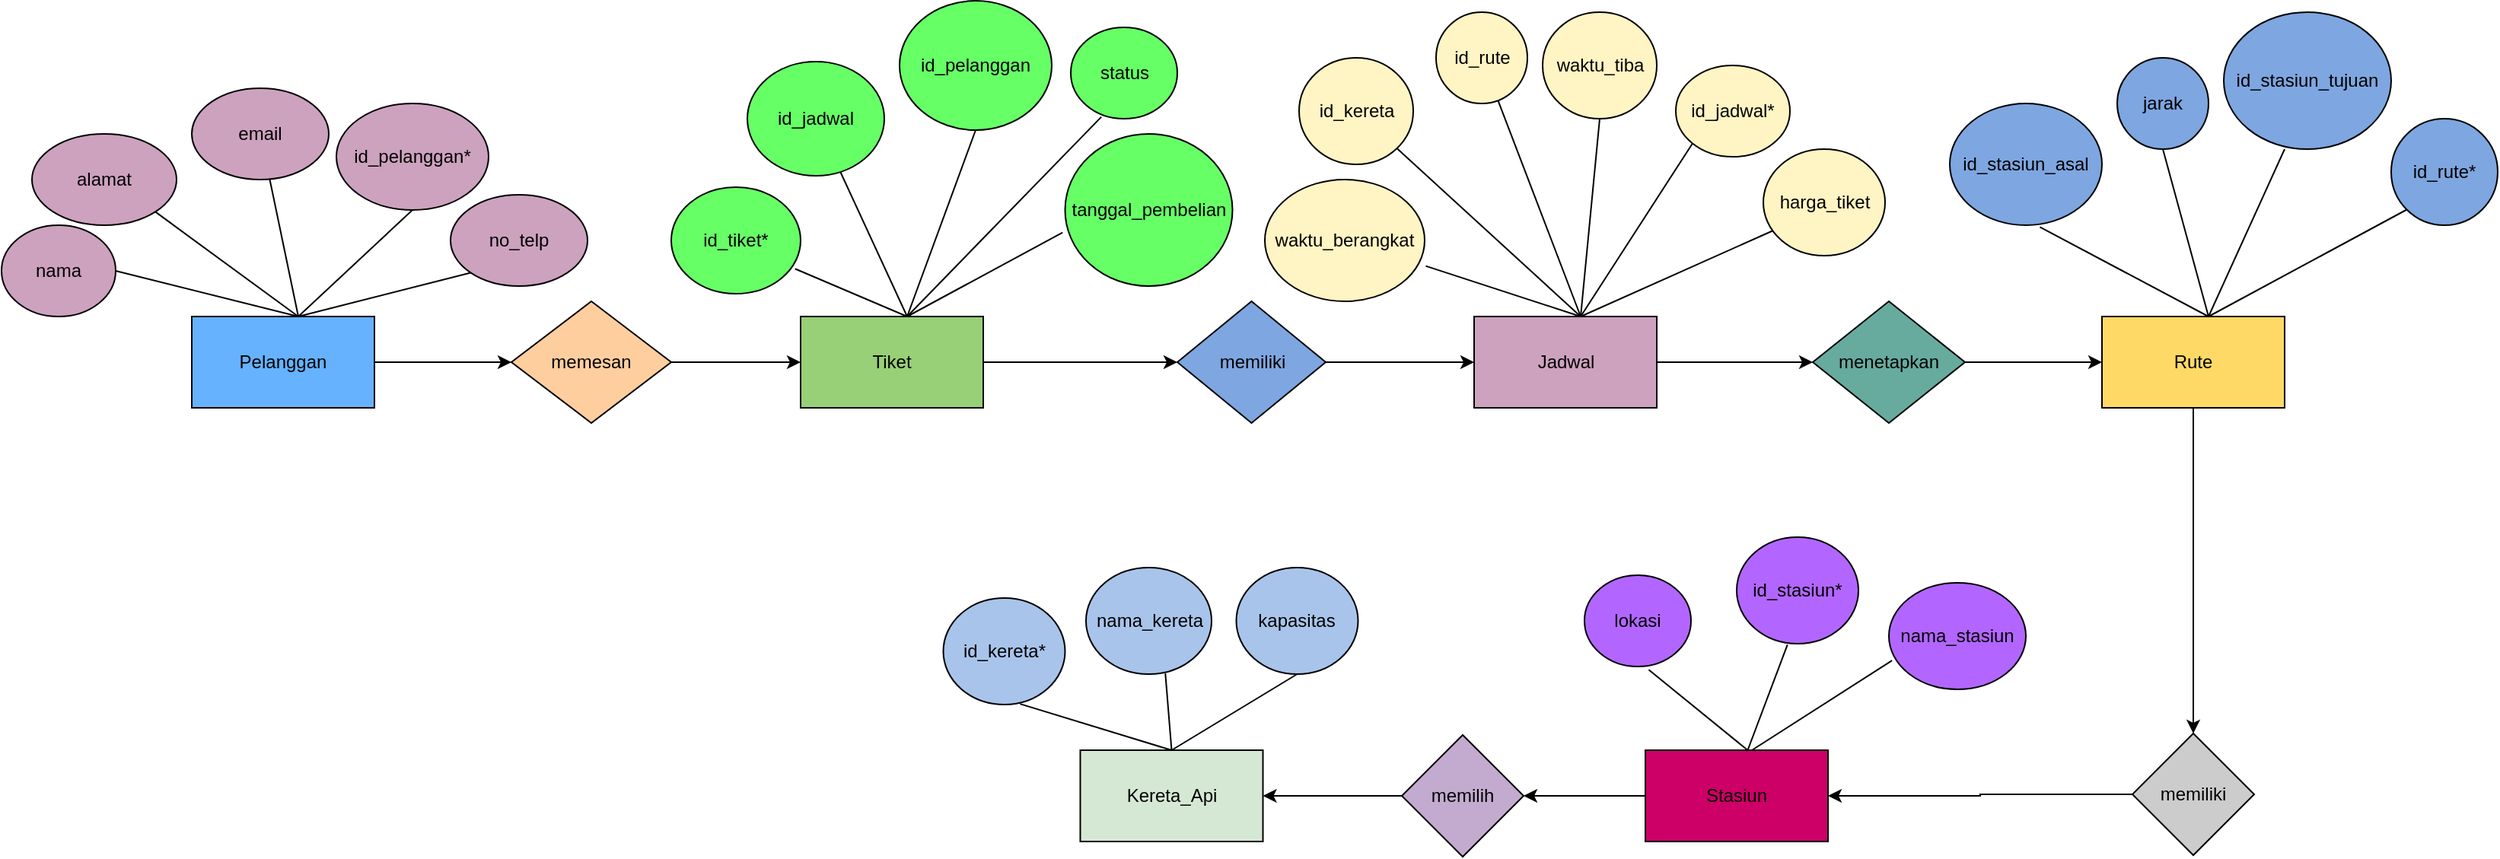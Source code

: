 <mxfile version="20.8.16" type="device" pages="2"><diagram name="Page-1" id="Em9XWBupBG6Fj6FxbkA8"><mxGraphModel dx="2693" dy="947" grid="1" gridSize="10" guides="1" tooltips="1" connect="1" arrows="1" fold="1" page="1" pageScale="1" pageWidth="850" pageHeight="1100" math="0" shadow="0"><root><mxCell id="0"/><mxCell id="1" parent="0"/><mxCell id="qmtzCIju7wcst27CnT1n-9" style="edgeStyle=orthogonalEdgeStyle;rounded=0;orthogonalLoop=1;jettySize=auto;html=1;entryX=0;entryY=0.5;entryDx=0;entryDy=0;" edge="1" parent="1" source="tN85G0wZcAo3pQ05LuVa-1" target="qmtzCIju7wcst27CnT1n-7"><mxGeometry relative="1" as="geometry"/></mxCell><mxCell id="tN85G0wZcAo3pQ05LuVa-1" value="Pelanggan" style="rounded=0;whiteSpace=wrap;html=1;fillColor=#66B2FF;" vertex="1" parent="1"><mxGeometry x="-655" y="255" width="120" height="60" as="geometry"/></mxCell><mxCell id="qmtzCIju7wcst27CnT1n-17" value="" style="edgeStyle=orthogonalEdgeStyle;rounded=0;orthogonalLoop=1;jettySize=auto;html=1;" edge="1" parent="1" source="tN85G0wZcAo3pQ05LuVa-2" target="qmtzCIju7wcst27CnT1n-8"><mxGeometry relative="1" as="geometry"/></mxCell><mxCell id="tN85G0wZcAo3pQ05LuVa-2" value="Stasiun" style="whiteSpace=wrap;html=1;fillColor=#CC0066;" vertex="1" parent="1"><mxGeometry x="300" y="540" width="120" height="60" as="geometry"/></mxCell><mxCell id="tN85G0wZcAo3pQ05LuVa-3" value="Kereta_Api" style="whiteSpace=wrap;html=1;fillColor=#D5E8D4;" vertex="1" parent="1"><mxGeometry x="-71.25" y="540" width="120" height="60" as="geometry"/></mxCell><mxCell id="qmtzCIju7wcst27CnT1n-15" style="edgeStyle=orthogonalEdgeStyle;rounded=0;orthogonalLoop=1;jettySize=auto;html=1;entryX=0.5;entryY=0;entryDx=0;entryDy=0;" edge="1" parent="1" source="tN85G0wZcAo3pQ05LuVa-5" target="qmtzCIju7wcst27CnT1n-6"><mxGeometry relative="1" as="geometry"/></mxCell><mxCell id="tN85G0wZcAo3pQ05LuVa-5" value="Rute" style="whiteSpace=wrap;html=1;fillColor=#FFD966;" vertex="1" parent="1"><mxGeometry x="600" y="255" width="120" height="60" as="geometry"/></mxCell><mxCell id="qmtzCIju7wcst27CnT1n-13" style="edgeStyle=orthogonalEdgeStyle;rounded=0;orthogonalLoop=1;jettySize=auto;html=1;entryX=0;entryY=0.5;entryDx=0;entryDy=0;" edge="1" parent="1" source="tN85G0wZcAo3pQ05LuVa-6" target="qmtzCIju7wcst27CnT1n-5"><mxGeometry relative="1" as="geometry"/></mxCell><mxCell id="tN85G0wZcAo3pQ05LuVa-6" value="Jadwal" style="whiteSpace=wrap;html=1;fillColor=#CDA2BE;" vertex="1" parent="1"><mxGeometry x="187.5" y="255" width="120" height="60" as="geometry"/></mxCell><mxCell id="qmtzCIju7wcst27CnT1n-11" style="edgeStyle=orthogonalEdgeStyle;rounded=0;orthogonalLoop=1;jettySize=auto;html=1;entryX=0;entryY=0.5;entryDx=0;entryDy=0;" edge="1" parent="1" source="tN85G0wZcAo3pQ05LuVa-7" target="qmtzCIju7wcst27CnT1n-4"><mxGeometry relative="1" as="geometry"/></mxCell><mxCell id="tN85G0wZcAo3pQ05LuVa-7" value="Tiket" style="whiteSpace=wrap;html=1;fillColor=#97D077;" vertex="1" parent="1"><mxGeometry x="-255" y="255" width="120" height="60" as="geometry"/></mxCell><mxCell id="tN85G0wZcAo3pQ05LuVa-13" value="id_pelanggan*" style="ellipse;whiteSpace=wrap;html=1;fillColor=#CDA2BE;" vertex="1" parent="1"><mxGeometry x="-560" y="115" width="100" height="70" as="geometry"/></mxCell><mxCell id="tN85G0wZcAo3pQ05LuVa-14" value="nama" style="ellipse;whiteSpace=wrap;html=1;fillColor=#CDA2BE;" vertex="1" parent="1"><mxGeometry x="-780" y="195" width="75" height="60" as="geometry"/></mxCell><mxCell id="tN85G0wZcAo3pQ05LuVa-15" value="alamat" style="ellipse;whiteSpace=wrap;html=1;fillColor=#CDA2BE;" vertex="1" parent="1"><mxGeometry x="-760" y="135" width="95" height="60" as="geometry"/></mxCell><mxCell id="tN85G0wZcAo3pQ05LuVa-17" value="email" style="ellipse;whiteSpace=wrap;html=1;fillColor=#CDA2BE;" vertex="1" parent="1"><mxGeometry x="-655" y="105" width="90" height="60" as="geometry"/></mxCell><mxCell id="tN85G0wZcAo3pQ05LuVa-18" value="no_telp" style="ellipse;whiteSpace=wrap;html=1;fillColor=#CDA2BE;" vertex="1" parent="1"><mxGeometry x="-485" y="175" width="90" height="60" as="geometry"/></mxCell><mxCell id="tN85G0wZcAo3pQ05LuVa-19" value="" style="endArrow=none;html=1;rounded=0;entryX=0.5;entryY=1;entryDx=0;entryDy=0;" edge="1" parent="1" target="tN85G0wZcAo3pQ05LuVa-13"><mxGeometry width="50" height="50" relative="1" as="geometry"><mxPoint x="-585" y="255" as="sourcePoint"/><mxPoint x="-535" y="205" as="targetPoint"/></mxGeometry></mxCell><mxCell id="tN85G0wZcAo3pQ05LuVa-20" value="" style="endArrow=none;html=1;rounded=0;entryX=0;entryY=1;entryDx=0;entryDy=0;" edge="1" parent="1" target="tN85G0wZcAo3pQ05LuVa-18"><mxGeometry width="50" height="50" relative="1" as="geometry"><mxPoint x="-585" y="255" as="sourcePoint"/><mxPoint x="-535" y="205" as="targetPoint"/></mxGeometry></mxCell><mxCell id="tN85G0wZcAo3pQ05LuVa-21" value="" style="endArrow=none;html=1;rounded=0;" edge="1" parent="1" target="tN85G0wZcAo3pQ05LuVa-17"><mxGeometry width="50" height="50" relative="1" as="geometry"><mxPoint x="-585" y="255" as="sourcePoint"/><mxPoint x="-585" y="185" as="targetPoint"/></mxGeometry></mxCell><mxCell id="tN85G0wZcAo3pQ05LuVa-22" value="" style="endArrow=none;html=1;rounded=0;entryX=1;entryY=0.5;entryDx=0;entryDy=0;" edge="1" parent="1" target="tN85G0wZcAo3pQ05LuVa-14"><mxGeometry width="50" height="50" relative="1" as="geometry"><mxPoint x="-585" y="255" as="sourcePoint"/><mxPoint x="-655" y="235" as="targetPoint"/></mxGeometry></mxCell><mxCell id="tN85G0wZcAo3pQ05LuVa-23" value="" style="endArrow=none;html=1;rounded=0;entryX=1;entryY=1;entryDx=0;entryDy=0;" edge="1" parent="1" target="tN85G0wZcAo3pQ05LuVa-15"><mxGeometry width="50" height="50" relative="1" as="geometry"><mxPoint x="-585" y="255" as="sourcePoint"/><mxPoint x="-625" y="195" as="targetPoint"/></mxGeometry></mxCell><mxCell id="tN85G0wZcAo3pQ05LuVa-27" value="lokasi" style="ellipse;whiteSpace=wrap;html=1;fillColor=#B266FF;" vertex="1" parent="1"><mxGeometry x="260" y="425" width="70" height="60" as="geometry"/></mxCell><mxCell id="tN85G0wZcAo3pQ05LuVa-28" value="nama_stasiun" style="ellipse;whiteSpace=wrap;html=1;fillColor=#B266FF;" vertex="1" parent="1"><mxGeometry x="460" y="430" width="90" height="70" as="geometry"/></mxCell><mxCell id="tN85G0wZcAo3pQ05LuVa-29" value="id_stasiun*" style="ellipse;whiteSpace=wrap;html=1;fillColor=#B266FF;" vertex="1" parent="1"><mxGeometry x="360" y="400" width="80" height="70" as="geometry"/></mxCell><mxCell id="tN85G0wZcAo3pQ05LuVa-33" value="" style="endArrow=none;html=1;rounded=0;entryX=0.023;entryY=0.73;entryDx=0;entryDy=0;entryPerimeter=0;" edge="1" parent="1" target="tN85G0wZcAo3pQ05LuVa-28"><mxGeometry width="50" height="50" relative="1" as="geometry"><mxPoint x="370" y="540" as="sourcePoint"/><mxPoint x="420" y="490" as="targetPoint"/></mxGeometry></mxCell><mxCell id="tN85G0wZcAo3pQ05LuVa-34" value="" style="endArrow=none;html=1;rounded=0;entryX=0.603;entryY=1.035;entryDx=0;entryDy=0;entryPerimeter=0;" edge="1" parent="1" target="tN85G0wZcAo3pQ05LuVa-27"><mxGeometry width="50" height="50" relative="1" as="geometry"><mxPoint x="367.24" y="540" as="sourcePoint"/><mxPoint x="520" y="498.4" as="targetPoint"/></mxGeometry></mxCell><mxCell id="tN85G0wZcAo3pQ05LuVa-35" value="" style="endArrow=none;html=1;rounded=0;entryX=0.417;entryY=1.01;entryDx=0;entryDy=0;entryPerimeter=0;" edge="1" parent="1" target="tN85G0wZcAo3pQ05LuVa-29"><mxGeometry width="50" height="50" relative="1" as="geometry"><mxPoint x="367.24" y="540" as="sourcePoint"/><mxPoint x="520" y="498.4" as="targetPoint"/></mxGeometry></mxCell><mxCell id="tN85G0wZcAo3pQ05LuVa-37" value="id_kereta*" style="ellipse;whiteSpace=wrap;html=1;fillColor=#A9C4EB;" vertex="1" parent="1"><mxGeometry x="-161.25" y="440" width="80" height="70" as="geometry"/></mxCell><mxCell id="tN85G0wZcAo3pQ05LuVa-38" value="kapasitas" style="ellipse;whiteSpace=wrap;html=1;fillColor=#A9C4EB;" vertex="1" parent="1"><mxGeometry x="31.25" y="420" width="80" height="70" as="geometry"/></mxCell><mxCell id="tN85G0wZcAo3pQ05LuVa-39" value="nama_kereta" style="ellipse;whiteSpace=wrap;html=1;fillColor=#A9C4EB;" vertex="1" parent="1"><mxGeometry x="-67.5" y="420" width="82.5" height="70" as="geometry"/></mxCell><mxCell id="tN85G0wZcAo3pQ05LuVa-40" value="" style="endArrow=none;html=1;rounded=0;entryX=0.5;entryY=1;entryDx=0;entryDy=0;" edge="1" parent="1" target="tN85G0wZcAo3pQ05LuVa-38"><mxGeometry width="50" height="50" relative="1" as="geometry"><mxPoint x="-11.25" y="540" as="sourcePoint"/><mxPoint x="33.75" y="490" as="targetPoint"/></mxGeometry></mxCell><mxCell id="tN85G0wZcAo3pQ05LuVa-41" value="" style="endArrow=none;html=1;rounded=0;entryX=0.632;entryY=0.994;entryDx=0;entryDy=0;entryPerimeter=0;" edge="1" parent="1" target="tN85G0wZcAo3pQ05LuVa-39"><mxGeometry width="50" height="50" relative="1" as="geometry"><mxPoint x="-11.25" y="540" as="sourcePoint"/><mxPoint x="84.35" y="492.8" as="targetPoint"/></mxGeometry></mxCell><mxCell id="tN85G0wZcAo3pQ05LuVa-42" value="" style="endArrow=none;html=1;rounded=0;entryX=0.63;entryY=0.994;entryDx=0;entryDy=0;entryPerimeter=0;exitX=0.5;exitY=0;exitDx=0;exitDy=0;" edge="1" parent="1" source="tN85G0wZcAo3pQ05LuVa-3" target="tN85G0wZcAo3pQ05LuVa-37"><mxGeometry width="50" height="50" relative="1" as="geometry"><mxPoint x="3.75" y="560" as="sourcePoint"/><mxPoint x="94.35" y="502.8" as="targetPoint"/></mxGeometry></mxCell><mxCell id="tN85G0wZcAo3pQ05LuVa-44" value="jarak" style="ellipse;whiteSpace=wrap;html=1;fillColor=#7EA6E0;" vertex="1" parent="1"><mxGeometry x="610" y="85" width="60" height="60" as="geometry"/></mxCell><mxCell id="tN85G0wZcAo3pQ05LuVa-45" value="id_stasiun_tujuan" style="ellipse;whiteSpace=wrap;html=1;fillColor=#7EA6E0;" vertex="1" parent="1"><mxGeometry x="680" y="55" width="110" height="90" as="geometry"/></mxCell><mxCell id="tN85G0wZcAo3pQ05LuVa-46" value="id_stasiun_asal" style="ellipse;whiteSpace=wrap;html=1;fillColor=#7EA6E0;" vertex="1" parent="1"><mxGeometry x="500" y="115" width="100" height="80" as="geometry"/></mxCell><mxCell id="tN85G0wZcAo3pQ05LuVa-47" value="id_rute*" style="ellipse;whiteSpace=wrap;html=1;fillColor=#7EA6E0;" vertex="1" parent="1"><mxGeometry x="790" y="125" width="70" height="70" as="geometry"/></mxCell><mxCell id="tN85G0wZcAo3pQ05LuVa-48" value="" style="endArrow=none;html=1;rounded=0;entryX=0;entryY=1;entryDx=0;entryDy=0;" edge="1" parent="1" target="tN85G0wZcAo3pQ05LuVa-47"><mxGeometry width="50" height="50" relative="1" as="geometry"><mxPoint x="670" y="255" as="sourcePoint"/><mxPoint x="720" y="205" as="targetPoint"/></mxGeometry></mxCell><mxCell id="tN85G0wZcAo3pQ05LuVa-49" value="" style="endArrow=none;html=1;rounded=0;entryX=0.592;entryY=1.015;entryDx=0;entryDy=0;entryPerimeter=0;" edge="1" parent="1" target="tN85G0wZcAo3pQ05LuVa-46"><mxGeometry width="50" height="50" relative="1" as="geometry"><mxPoint x="670" y="255" as="sourcePoint"/><mxPoint x="510" y="225" as="targetPoint"/></mxGeometry></mxCell><mxCell id="tN85G0wZcAo3pQ05LuVa-50" value="" style="endArrow=none;html=1;rounded=0;entryX=0.5;entryY=1;entryDx=0;entryDy=0;" edge="1" parent="1" target="tN85G0wZcAo3pQ05LuVa-44"><mxGeometry width="50" height="50" relative="1" as="geometry"><mxPoint x="670" y="255" as="sourcePoint"/><mxPoint x="720" y="205" as="targetPoint"/></mxGeometry></mxCell><mxCell id="tN85G0wZcAo3pQ05LuVa-51" value="" style="endArrow=none;html=1;rounded=0;" edge="1" parent="1"><mxGeometry width="50" height="50" relative="1" as="geometry"><mxPoint x="670" y="255" as="sourcePoint"/><mxPoint x="720" y="145" as="targetPoint"/></mxGeometry></mxCell><mxCell id="tN85G0wZcAo3pQ05LuVa-52" value="waktu_tiba" style="ellipse;whiteSpace=wrap;html=1;fillColor=#FFF4C3;" vertex="1" parent="1"><mxGeometry x="232.5" y="55" width="75" height="70" as="geometry"/></mxCell><mxCell id="tN85G0wZcAo3pQ05LuVa-53" value="waktu_berangkat" style="ellipse;whiteSpace=wrap;html=1;fillColor=#FFF4C3;" vertex="1" parent="1"><mxGeometry x="50" y="165" width="105" height="80" as="geometry"/></mxCell><mxCell id="tN85G0wZcAo3pQ05LuVa-54" value="id_rute" style="ellipse;whiteSpace=wrap;html=1;fillColor=#FFF4C3;" vertex="1" parent="1"><mxGeometry x="162.5" y="55" width="60" height="60" as="geometry"/></mxCell><mxCell id="tN85G0wZcAo3pQ05LuVa-55" value="id_jadwal*" style="ellipse;whiteSpace=wrap;html=1;fillColor=#FFF4C3;" vertex="1" parent="1"><mxGeometry x="320" y="90" width="75" height="60" as="geometry"/></mxCell><mxCell id="tN85G0wZcAo3pQ05LuVa-56" value="id_kereta" style="ellipse;whiteSpace=wrap;html=1;fillColor=#FFF4C3;" vertex="1" parent="1"><mxGeometry x="72.5" y="85" width="75" height="70" as="geometry"/></mxCell><mxCell id="tN85G0wZcAo3pQ05LuVa-57" value="harga_tiket" style="ellipse;whiteSpace=wrap;html=1;fillColor=#FFF4C3;" vertex="1" parent="1"><mxGeometry x="377.5" y="145" width="80" height="70" as="geometry"/></mxCell><mxCell id="tN85G0wZcAo3pQ05LuVa-58" value="" style="endArrow=none;html=1;rounded=0;" edge="1" parent="1" target="tN85G0wZcAo3pQ05LuVa-54"><mxGeometry width="50" height="50" relative="1" as="geometry"><mxPoint x="257.5" y="255" as="sourcePoint"/><mxPoint x="307.5" y="205" as="targetPoint"/></mxGeometry></mxCell><mxCell id="tN85G0wZcAo3pQ05LuVa-59" value="" style="endArrow=none;html=1;rounded=0;entryX=0.5;entryY=1;entryDx=0;entryDy=0;" edge="1" parent="1" target="tN85G0wZcAo3pQ05LuVa-52"><mxGeometry width="50" height="50" relative="1" as="geometry"><mxPoint x="257.5" y="255" as="sourcePoint"/><mxPoint x="307.5" y="205" as="targetPoint"/></mxGeometry></mxCell><mxCell id="tN85G0wZcAo3pQ05LuVa-60" value="" style="endArrow=none;html=1;rounded=0;entryX=0;entryY=1;entryDx=0;entryDy=0;" edge="1" parent="1" target="tN85G0wZcAo3pQ05LuVa-55"><mxGeometry width="50" height="50" relative="1" as="geometry"><mxPoint x="257.5" y="255" as="sourcePoint"/><mxPoint x="307.5" y="205" as="targetPoint"/></mxGeometry></mxCell><mxCell id="tN85G0wZcAo3pQ05LuVa-61" value="" style="endArrow=none;html=1;rounded=0;entryX=0.078;entryY=0.766;entryDx=0;entryDy=0;entryPerimeter=0;" edge="1" parent="1" target="tN85G0wZcAo3pQ05LuVa-57"><mxGeometry width="50" height="50" relative="1" as="geometry"><mxPoint x="257.5" y="255" as="sourcePoint"/><mxPoint x="307.5" y="205" as="targetPoint"/></mxGeometry></mxCell><mxCell id="tN85G0wZcAo3pQ05LuVa-62" value="" style="endArrow=none;html=1;rounded=0;" edge="1" parent="1" target="tN85G0wZcAo3pQ05LuVa-56"><mxGeometry width="50" height="50" relative="1" as="geometry"><mxPoint x="257.5" y="255" as="sourcePoint"/><mxPoint x="242.5" y="205" as="targetPoint"/></mxGeometry></mxCell><mxCell id="tN85G0wZcAo3pQ05LuVa-63" value="" style="endArrow=none;html=1;rounded=0;entryX=1.007;entryY=0.71;entryDx=0;entryDy=0;entryPerimeter=0;" edge="1" parent="1" target="tN85G0wZcAo3pQ05LuVa-53"><mxGeometry width="50" height="50" relative="1" as="geometry"><mxPoint x="257.5" y="255" as="sourcePoint"/><mxPoint x="307.5" y="205" as="targetPoint"/></mxGeometry></mxCell><mxCell id="tN85G0wZcAo3pQ05LuVa-65" value="status" style="ellipse;whiteSpace=wrap;html=1;fillColor=#66FF66;" vertex="1" parent="1"><mxGeometry x="-77.5" y="65" width="70" height="60" as="geometry"/></mxCell><mxCell id="tN85G0wZcAo3pQ05LuVa-66" value="id_tiket*" style="ellipse;whiteSpace=wrap;html=1;fillColor=#66FF66;" vertex="1" parent="1"><mxGeometry x="-340" y="170" width="85" height="70" as="geometry"/></mxCell><mxCell id="tN85G0wZcAo3pQ05LuVa-67" value="id_pelanggan" style="ellipse;whiteSpace=wrap;html=1;fillColor=#66FF66;" vertex="1" parent="1"><mxGeometry x="-190" y="47.5" width="100" height="85" as="geometry"/></mxCell><mxCell id="tN85G0wZcAo3pQ05LuVa-71" value="id_jadwal" style="ellipse;whiteSpace=wrap;html=1;fillColor=#66FF66;" vertex="1" parent="1"><mxGeometry x="-290" y="87.5" width="90" height="75" as="geometry"/></mxCell><mxCell id="tN85G0wZcAo3pQ05LuVa-72" value="tanggal_pembelian" style="ellipse;whiteSpace=wrap;html=1;fillColor=#66FF66;" vertex="1" parent="1"><mxGeometry x="-81.25" y="135" width="110" height="100" as="geometry"/></mxCell><mxCell id="tN85G0wZcAo3pQ05LuVa-73" value="" style="endArrow=none;html=1;rounded=0;entryX=-0.015;entryY=0.648;entryDx=0;entryDy=0;entryPerimeter=0;" edge="1" parent="1" target="tN85G0wZcAo3pQ05LuVa-72"><mxGeometry width="50" height="50" relative="1" as="geometry"><mxPoint x="-185" y="255" as="sourcePoint"/><mxPoint x="-135" y="205" as="targetPoint"/></mxGeometry></mxCell><mxCell id="tN85G0wZcAo3pQ05LuVa-74" value="" style="endArrow=none;html=1;rounded=0;entryX=0.287;entryY=0.98;entryDx=0;entryDy=0;entryPerimeter=0;" edge="1" parent="1" target="tN85G0wZcAo3pQ05LuVa-65"><mxGeometry width="50" height="50" relative="1" as="geometry"><mxPoint x="-185" y="255" as="sourcePoint"/><mxPoint x="-135" y="205" as="targetPoint"/></mxGeometry></mxCell><mxCell id="tN85G0wZcAo3pQ05LuVa-75" value="" style="endArrow=none;html=1;rounded=0;entryX=0.5;entryY=1;entryDx=0;entryDy=0;" edge="1" parent="1" target="tN85G0wZcAo3pQ05LuVa-67"><mxGeometry width="50" height="50" relative="1" as="geometry"><mxPoint x="-185" y="255" as="sourcePoint"/><mxPoint x="-135" y="205" as="targetPoint"/></mxGeometry></mxCell><mxCell id="tN85G0wZcAo3pQ05LuVa-76" value="" style="endArrow=none;html=1;rounded=0;entryX=0.957;entryY=0.766;entryDx=0;entryDy=0;entryPerimeter=0;" edge="1" parent="1" target="tN85G0wZcAo3pQ05LuVa-66"><mxGeometry width="50" height="50" relative="1" as="geometry"><mxPoint x="-185" y="255" as="sourcePoint"/><mxPoint x="-135" y="205" as="targetPoint"/></mxGeometry></mxCell><mxCell id="tN85G0wZcAo3pQ05LuVa-77" value="" style="endArrow=none;html=1;rounded=0;" edge="1" parent="1" target="tN85G0wZcAo3pQ05LuVa-71"><mxGeometry width="50" height="50" relative="1" as="geometry"><mxPoint x="-185" y="255" as="sourcePoint"/><mxPoint x="-135" y="205" as="targetPoint"/></mxGeometry></mxCell><mxCell id="qmtzCIju7wcst27CnT1n-12" style="edgeStyle=orthogonalEdgeStyle;rounded=0;orthogonalLoop=1;jettySize=auto;html=1;entryX=0;entryY=0.5;entryDx=0;entryDy=0;" edge="1" parent="1" source="qmtzCIju7wcst27CnT1n-4" target="tN85G0wZcAo3pQ05LuVa-6"><mxGeometry relative="1" as="geometry"/></mxCell><mxCell id="qmtzCIju7wcst27CnT1n-4" value="memiliki" style="rhombus;whiteSpace=wrap;html=1;fillColor=#7EA6E0;" vertex="1" parent="1"><mxGeometry x="-7.5" y="245" width="97.5" height="80" as="geometry"/></mxCell><mxCell id="qmtzCIju7wcst27CnT1n-14" style="edgeStyle=orthogonalEdgeStyle;rounded=0;orthogonalLoop=1;jettySize=auto;html=1;entryX=0;entryY=0.5;entryDx=0;entryDy=0;" edge="1" parent="1" source="qmtzCIju7wcst27CnT1n-5" target="tN85G0wZcAo3pQ05LuVa-5"><mxGeometry relative="1" as="geometry"/></mxCell><mxCell id="qmtzCIju7wcst27CnT1n-5" value="menetapkan" style="rhombus;whiteSpace=wrap;html=1;fillColor=#67AB9F;" vertex="1" parent="1"><mxGeometry x="410" y="245" width="100" height="80" as="geometry"/></mxCell><mxCell id="qmtzCIju7wcst27CnT1n-16" style="edgeStyle=orthogonalEdgeStyle;rounded=0;orthogonalLoop=1;jettySize=auto;html=1;entryX=1;entryY=0.5;entryDx=0;entryDy=0;" edge="1" parent="1" source="qmtzCIju7wcst27CnT1n-6" target="tN85G0wZcAo3pQ05LuVa-2"><mxGeometry relative="1" as="geometry"/></mxCell><mxCell id="qmtzCIju7wcst27CnT1n-6" value="memiliki" style="rhombus;whiteSpace=wrap;html=1;fillColor=#CCCCCC;" vertex="1" parent="1"><mxGeometry x="620" y="529" width="80" height="80" as="geometry"/></mxCell><mxCell id="qmtzCIju7wcst27CnT1n-10" style="edgeStyle=orthogonalEdgeStyle;rounded=0;orthogonalLoop=1;jettySize=auto;html=1;entryX=0;entryY=0.5;entryDx=0;entryDy=0;" edge="1" parent="1" source="qmtzCIju7wcst27CnT1n-7" target="tN85G0wZcAo3pQ05LuVa-7"><mxGeometry relative="1" as="geometry"/></mxCell><mxCell id="qmtzCIju7wcst27CnT1n-7" value="memesan" style="rhombus;whiteSpace=wrap;html=1;fillColor=#FFCE9F;" vertex="1" parent="1"><mxGeometry x="-445" y="245" width="105" height="80" as="geometry"/></mxCell><mxCell id="qmtzCIju7wcst27CnT1n-18" value="" style="edgeStyle=orthogonalEdgeStyle;rounded=0;orthogonalLoop=1;jettySize=auto;html=1;" edge="1" parent="1" source="qmtzCIju7wcst27CnT1n-8" target="tN85G0wZcAo3pQ05LuVa-3"><mxGeometry relative="1" as="geometry"/></mxCell><mxCell id="qmtzCIju7wcst27CnT1n-8" value="memilih" style="rhombus;whiteSpace=wrap;html=1;fillColor=#C3ABD0;" vertex="1" parent="1"><mxGeometry x="140" y="530" width="80" height="80" as="geometry"/></mxCell></root></mxGraphModel></diagram><diagram id="8DaU3mPp4LA08XoT8t69" name="Page-2"><mxGraphModel dx="1290" dy="663" grid="1" gridSize="10" guides="1" tooltips="1" connect="1" arrows="1" fold="1" page="1" pageScale="1" pageWidth="850" pageHeight="1100" math="0" shadow="0"><root><mxCell id="0"/><mxCell id="1" parent="0"/><mxCell id="hDN4eUmvyY0wdCoE1WFD-1" value="Actor" style="shape=umlActor;verticalLabelPosition=bottom;verticalAlign=top;html=1;outlineConnect=0;fillColor=#CCCCCC;" vertex="1" parent="1"><mxGeometry x="60" y="330" width="30" height="60" as="geometry"/></mxCell><mxCell id="hDN4eUmvyY0wdCoE1WFD-2" value="" style="ellipse;whiteSpace=wrap;html=1;fillColor=#CCCCCC;" vertex="1" parent="1"><mxGeometry x="130" y="250" width="120" height="80" as="geometry"/></mxCell><mxCell id="hDN4eUmvyY0wdCoE1WFD-3" value="" style="ellipse;whiteSpace=wrap;html=1;fillColor=#CCCCCC;" vertex="1" parent="1"><mxGeometry x="180" y="390" width="120" height="80" as="geometry"/></mxCell><mxCell id="hDN4eUmvyY0wdCoE1WFD-4" value="" style="ellipse;whiteSpace=wrap;html=1;fillColor=#CCCCCC;" vertex="1" parent="1"><mxGeometry x="140" y="130" width="120" height="80" as="geometry"/></mxCell><mxCell id="hDN4eUmvyY0wdCoE1WFD-5" value="" style="ellipse;whiteSpace=wrap;html=1;fillColor=#CCCCCC;" vertex="1" parent="1"><mxGeometry x="300" y="220" width="120" height="80" as="geometry"/></mxCell><mxCell id="hDN4eUmvyY0wdCoE1WFD-6" value="" style="ellipse;whiteSpace=wrap;html=1;fillColor=#CCCCCC;" vertex="1" parent="1"><mxGeometry x="340" y="360" width="120" height="80" as="geometry"/></mxCell><mxCell id="hDN4eUmvyY0wdCoE1WFD-7" value="" style="ellipse;whiteSpace=wrap;html=1;fillColor=#CCCCCC;" vertex="1" parent="1"><mxGeometry x="310" y="100" width="120" height="80" as="geometry"/></mxCell></root></mxGraphModel></diagram></mxfile>